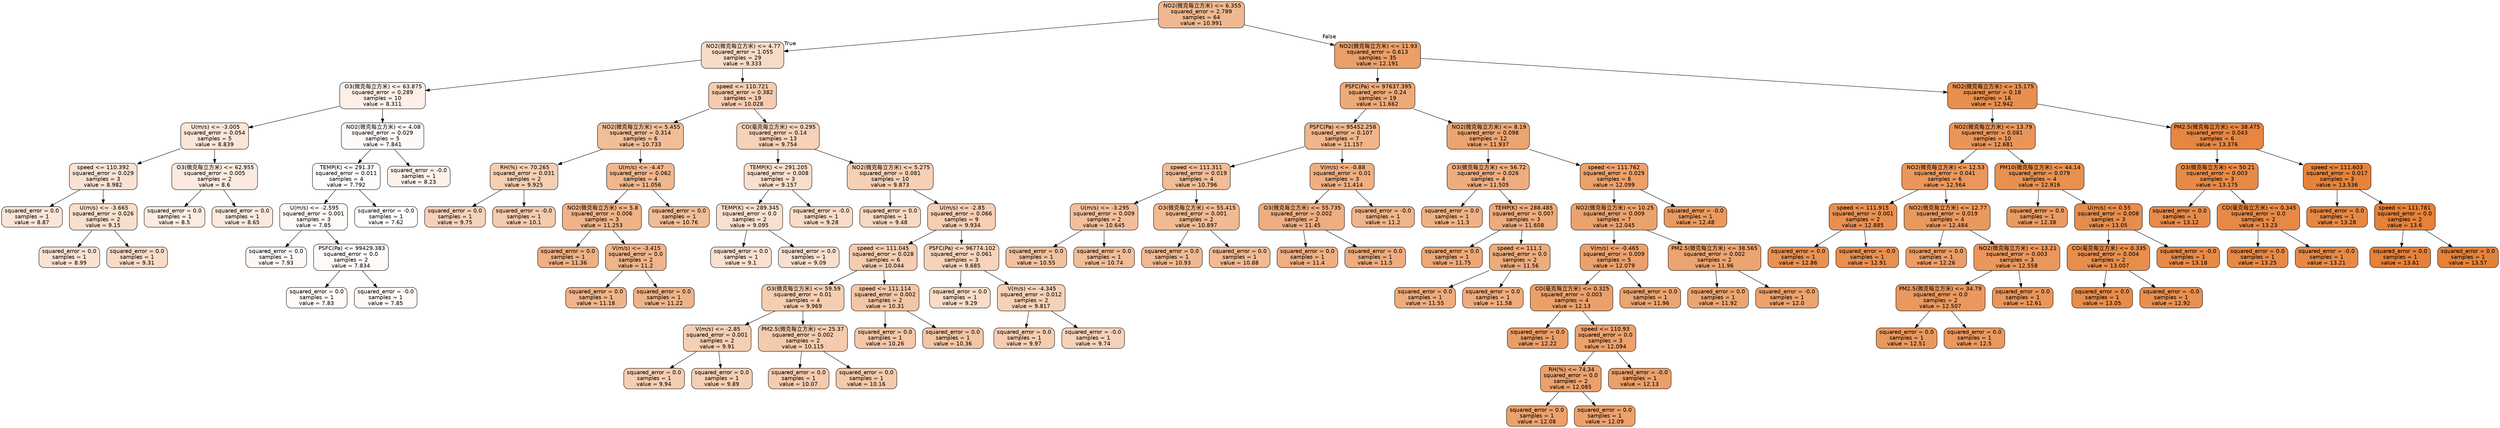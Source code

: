 digraph Tree {
node [shape=box, style="filled, rounded", color="black", fontname="helvetica"] ;
edge [fontname="helvetica"] ;
0 [label=" NO2(微克每立方米) <= 6.355\nsquared_error = 2.789\nsamples = 64\nvalue = 10.991", fillcolor="#f0b890"] ;
1 [label=" NO2(微克每立方米) <= 4.77\nsquared_error = 1.055\nsamples = 29\nvalue = 9.333", fillcolor="#f8dbc6"] ;
0 -> 1 [labeldistance=2.5, labelangle=45, headlabel="True"] ;
2 [label=" O3(微克每立方米) <= 63.875\nsquared_error = 0.289\nsamples = 10\nvalue = 8.311", fillcolor="#fcf0e8"] ;
1 -> 2 ;
3 [label=" U(m/s) <= -3.005\nsquared_error = 0.054\nsamples = 5\nvalue = 8.839", fillcolor="#fae5d7"] ;
2 -> 3 ;
4 [label="speed <= 110.392\nsquared_error = 0.029\nsamples = 3\nvalue = 8.982", fillcolor="#f9e2d2"] ;
3 -> 4 ;
5 [label="squared_error = 0.0\nsamples = 1\nvalue = 8.87", fillcolor="#fae5d6"] ;
4 -> 5 ;
6 [label=" U(m/s) <= -3.665\nsquared_error = 0.026\nsamples = 2\nvalue = 9.15", fillcolor="#f8dfcc"] ;
4 -> 6 ;
7 [label="squared_error = 0.0\nsamples = 1\nvalue = 8.99", fillcolor="#f9e2d2"] ;
6 -> 7 ;
8 [label="squared_error = 0.0\nsamples = 1\nvalue = 9.31", fillcolor="#f8dbc7"] ;
6 -> 8 ;
9 [label=" O3(微克每立方米) <= 62.955\nsquared_error = 0.005\nsamples = 2\nvalue = 8.6", fillcolor="#fbeadf"] ;
3 -> 9 ;
10 [label="squared_error = 0.0\nsamples = 1\nvalue = 8.5", fillcolor="#fbece2"] ;
9 -> 10 ;
11 [label="squared_error = 0.0\nsamples = 1\nvalue = 8.65", fillcolor="#fbe9dd"] ;
9 -> 11 ;
12 [label=" NO2(微克每立方米) <= 4.08\nsquared_error = 0.029\nsamples = 5\nvalue = 7.841", fillcolor="#fefaf8"] ;
2 -> 12 ;
13 [label=" TEMP(K) <= 291.37\nsquared_error = 0.011\nsamples = 4\nvalue = 7.792", fillcolor="#fefbf9"] ;
12 -> 13 ;
14 [label=" U(m/s) <= -2.595\nsquared_error = 0.001\nsamples = 3\nvalue = 7.85", fillcolor="#fefaf7"] ;
13 -> 14 ;
15 [label="squared_error = 0.0\nsamples = 1\nvalue = 7.93", fillcolor="#fef8f5"] ;
14 -> 15 ;
16 [label=" PSFC(Pa) <= 99429.383\nsquared_error = 0.0\nsamples = 2\nvalue = 7.834", fillcolor="#fefaf8"] ;
14 -> 16 ;
17 [label="squared_error = 0.0\nsamples = 1\nvalue = 7.83", fillcolor="#fefbf8"] ;
16 -> 17 ;
18 [label="squared_error = -0.0\nsamples = 1\nvalue = 7.85", fillcolor="#fefaf7"] ;
16 -> 18 ;
19 [label="squared_error = -0.0\nsamples = 1\nvalue = 7.62", fillcolor="#ffffff"] ;
13 -> 19 ;
20 [label="squared_error = -0.0\nsamples = 1\nvalue = 8.23", fillcolor="#fcf2eb"] ;
12 -> 20 ;
21 [label="speed <= 110.721\nsquared_error = 0.382\nsamples = 19\nvalue = 10.028", fillcolor="#f5ccaf"] ;
1 -> 21 ;
22 [label=" NO2(微克每立方米) <= 5.455\nsquared_error = 0.314\nsamples = 6\nvalue = 10.733", fillcolor="#f1be98"] ;
21 -> 22 ;
23 [label=" RH(%) <= 70.265\nsquared_error = 0.031\nsamples = 2\nvalue = 9.925", fillcolor="#f5cfb3"] ;
22 -> 23 ;
24 [label="squared_error = 0.0\nsamples = 1\nvalue = 9.75", fillcolor="#f6d2b9"] ;
23 -> 24 ;
25 [label="squared_error = -0.0\nsamples = 1\nvalue = 10.1", fillcolor="#f4cbad"] ;
23 -> 25 ;
26 [label=" U(m/s) <= -4.47\nsquared_error = 0.062\nsamples = 4\nvalue = 11.056", fillcolor="#f0b78d"] ;
22 -> 26 ;
27 [label=" NO2(微克每立方米) <= 5.8\nsquared_error = 0.006\nsamples = 3\nvalue = 11.253", fillcolor="#efb387"] ;
26 -> 27 ;
28 [label="squared_error = 0.0\nsamples = 1\nvalue = 11.36", fillcolor="#efb083"] ;
27 -> 28 ;
29 [label=" V(m/s) <= -3.415\nsquared_error = 0.0\nsamples = 2\nvalue = 11.2", fillcolor="#efb489"] ;
27 -> 29 ;
30 [label="squared_error = 0.0\nsamples = 1\nvalue = 11.18", fillcolor="#f0b489"] ;
29 -> 30 ;
31 [label="squared_error = 0.0\nsamples = 1\nvalue = 11.22", fillcolor="#efb388"] ;
29 -> 31 ;
32 [label="squared_error = 0.0\nsamples = 1\nvalue = 10.76", fillcolor="#f1bd97"] ;
26 -> 32 ;
33 [label=" CO(毫克每立方米) <= 0.295\nsquared_error = 0.14\nsamples = 13\nvalue = 9.754", fillcolor="#f6d2b8"] ;
21 -> 33 ;
34 [label=" TEMP(K) <= 291.205\nsquared_error = 0.008\nsamples = 3\nvalue = 9.157", fillcolor="#f8dfcc"] ;
33 -> 34 ;
35 [label=" TEMP(K) <= 289.345\nsquared_error = 0.0\nsamples = 2\nvalue = 9.095", fillcolor="#f9e0ce"] ;
34 -> 35 ;
36 [label="squared_error = 0.0\nsamples = 1\nvalue = 9.1", fillcolor="#f9e0ce"] ;
35 -> 36 ;
37 [label="squared_error = 0.0\nsamples = 1\nvalue = 9.09", fillcolor="#f9e0ce"] ;
35 -> 37 ;
38 [label="squared_error = -0.0\nsamples = 1\nvalue = 9.28", fillcolor="#f8dcc8"] ;
34 -> 38 ;
39 [label=" NO2(微克每立方米) <= 5.275\nsquared_error = 0.081\nsamples = 10\nvalue = 9.873", fillcolor="#f5d0b5"] ;
33 -> 39 ;
40 [label="squared_error = 0.0\nsamples = 1\nvalue = 9.48", fillcolor="#f7d8c2"] ;
39 -> 40 ;
41 [label=" U(m/s) <= -2.85\nsquared_error = 0.066\nsamples = 9\nvalue = 9.934", fillcolor="#f5ceb3"] ;
39 -> 41 ;
42 [label="speed <= 111.045\nsquared_error = 0.028\nsamples = 6\nvalue = 10.044", fillcolor="#f4ccaf"] ;
41 -> 42 ;
43 [label=" O3(微克每立方米) <= 59.59\nsquared_error = 0.01\nsamples = 4\nvalue = 9.969", fillcolor="#f5ceb1"] ;
42 -> 43 ;
44 [label=" V(m/s) <= -2.85\nsquared_error = 0.001\nsamples = 2\nvalue = 9.91", fillcolor="#f5cfb3"] ;
43 -> 44 ;
45 [label="squared_error = 0.0\nsamples = 1\nvalue = 9.94", fillcolor="#f5ceb2"] ;
44 -> 45 ;
46 [label="squared_error = 0.0\nsamples = 1\nvalue = 9.89", fillcolor="#f5cfb4"] ;
44 -> 46 ;
47 [label="PM2.5(微克每立方米) <= 25.37\nsquared_error = 0.002\nsamples = 2\nvalue = 10.115", fillcolor="#f4cbad"] ;
43 -> 47 ;
48 [label="squared_error = 0.0\nsamples = 1\nvalue = 10.07", fillcolor="#f4cbae"] ;
47 -> 48 ;
49 [label="squared_error = 0.0\nsamples = 1\nvalue = 10.16", fillcolor="#f4caab"] ;
47 -> 49 ;
50 [label="speed <= 111.114\nsquared_error = 0.002\nsamples = 2\nvalue = 10.31", fillcolor="#f3c6a6"] ;
42 -> 50 ;
51 [label="squared_error = 0.0\nsamples = 1\nvalue = 10.26", fillcolor="#f4c7a8"] ;
50 -> 51 ;
52 [label="squared_error = 0.0\nsamples = 1\nvalue = 10.36", fillcolor="#f3c5a4"] ;
50 -> 52 ;
53 [label=" PSFC(Pa) <= 96774.102\nsquared_error = 0.061\nsamples = 3\nvalue = 9.685", fillcolor="#f6d4bb"] ;
41 -> 53 ;
54 [label="squared_error = 0.0\nsamples = 1\nvalue = 9.29", fillcolor="#f8dcc8"] ;
53 -> 54 ;
55 [label=" V(m/s) <= -4.345\nsquared_error = 0.012\nsamples = 2\nvalue = 9.817", fillcolor="#f5d1b6"] ;
53 -> 55 ;
56 [label="squared_error = 0.0\nsamples = 1\nvalue = 9.97", fillcolor="#f5ceb1"] ;
55 -> 56 ;
57 [label="squared_error = -0.0\nsamples = 1\nvalue = 9.74", fillcolor="#f6d2b9"] ;
55 -> 57 ;
58 [label=" NO2(微克每立方米) <= 11.93\nsquared_error = 0.613\nsamples = 35\nvalue = 12.191", fillcolor="#eb9f68"] ;
0 -> 58 [labeldistance=2.5, labelangle=-45, headlabel="False"] ;
59 [label=" PSFC(Pa) <= 97637.395\nsquared_error = 0.24\nsamples = 19\nvalue = 11.662", fillcolor="#edaa79"] ;
58 -> 59 ;
60 [label=" PSFC(Pa) <= 95452.258\nsquared_error = 0.107\nsamples = 7\nvalue = 11.157", fillcolor="#f0b58a"] ;
59 -> 60 ;
61 [label="speed <= 111.311\nsquared_error = 0.019\nsamples = 4\nvalue = 10.796", fillcolor="#f1bc96"] ;
60 -> 61 ;
62 [label=" U(m/s) <= -3.295\nsquared_error = 0.009\nsamples = 2\nvalue = 10.645", fillcolor="#f2bf9b"] ;
61 -> 62 ;
63 [label="squared_error = 0.0\nsamples = 1\nvalue = 10.55", fillcolor="#f2c19e"] ;
62 -> 63 ;
64 [label="squared_error = 0.0\nsamples = 1\nvalue = 10.74", fillcolor="#f1bd98"] ;
62 -> 64 ;
65 [label=" O3(微克每立方米) <= 55.415\nsquared_error = 0.001\nsamples = 2\nvalue = 10.897", fillcolor="#f1ba93"] ;
61 -> 65 ;
66 [label="squared_error = 0.0\nsamples = 1\nvalue = 10.93", fillcolor="#f1b992"] ;
65 -> 66 ;
67 [label="squared_error = 0.0\nsamples = 1\nvalue = 10.88", fillcolor="#f1ba93"] ;
65 -> 67 ;
68 [label=" V(m/s) <= -0.88\nsquared_error = 0.01\nsamples = 3\nvalue = 11.414", fillcolor="#efaf82"] ;
60 -> 68 ;
69 [label=" O3(微克每立方米) <= 55.735\nsquared_error = 0.002\nsamples = 2\nvalue = 11.45", fillcolor="#eeae80"] ;
68 -> 69 ;
70 [label="squared_error = 0.0\nsamples = 1\nvalue = 11.4", fillcolor="#efaf82"] ;
69 -> 70 ;
71 [label="squared_error = 0.0\nsamples = 1\nvalue = 11.5", fillcolor="#eead7f"] ;
69 -> 71 ;
72 [label="squared_error = -0.0\nsamples = 1\nvalue = 11.2", fillcolor="#efb489"] ;
68 -> 72 ;
73 [label=" NO2(微克每立方米) <= 8.19\nsquared_error = 0.098\nsamples = 12\nvalue = 11.937", fillcolor="#eca470"] ;
59 -> 73 ;
74 [label=" O3(微克每立方米) <= 56.72\nsquared_error = 0.026\nsamples = 4\nvalue = 11.505", fillcolor="#eead7f"] ;
73 -> 74 ;
75 [label="squared_error = 0.0\nsamples = 1\nvalue = 11.3", fillcolor="#efb285"] ;
74 -> 75 ;
76 [label=" TEMP(K) <= 288.485\nsquared_error = 0.007\nsamples = 3\nvalue = 11.608", fillcolor="#eeab7b"] ;
74 -> 76 ;
77 [label="squared_error = 0.0\nsamples = 1\nvalue = 11.75", fillcolor="#eda876"] ;
76 -> 77 ;
78 [label="speed <= 111.1\nsquared_error = 0.0\nsamples = 2\nvalue = 11.56", fillcolor="#eeac7d"] ;
76 -> 78 ;
79 [label="squared_error = 0.0\nsamples = 1\nvalue = 11.55", fillcolor="#eeac7d"] ;
78 -> 79 ;
80 [label="squared_error = 0.0\nsamples = 1\nvalue = 11.58", fillcolor="#eeac7c"] ;
78 -> 80 ;
81 [label="speed <= 111.762\nsquared_error = 0.029\nsamples = 8\nvalue = 12.099", fillcolor="#eca16b"] ;
73 -> 81 ;
82 [label=" NO2(微克每立方米) <= 10.25\nsquared_error = 0.009\nsamples = 7\nvalue = 12.045", fillcolor="#eca26d"] ;
81 -> 82 ;
83 [label=" V(m/s) <= -0.465\nsquared_error = 0.009\nsamples = 5\nvalue = 12.079", fillcolor="#eca16c"] ;
82 -> 83 ;
84 [label=" CO(毫克每立方米) <= 0.325\nsquared_error = 0.003\nsamples = 4\nvalue = 12.13", fillcolor="#eba06a"] ;
83 -> 84 ;
85 [label="squared_error = 0.0\nsamples = 1\nvalue = 12.22", fillcolor="#eb9e67"] ;
84 -> 85 ;
86 [label="speed <= 110.93\nsquared_error = 0.0\nsamples = 3\nvalue = 12.094", fillcolor="#eca16b"] ;
84 -> 86 ;
87 [label=" RH(%) <= 74.34\nsquared_error = 0.0\nsamples = 2\nvalue = 12.085", fillcolor="#eca16b"] ;
86 -> 87 ;
88 [label="squared_error = 0.0\nsamples = 1\nvalue = 12.08", fillcolor="#eca16c"] ;
87 -> 88 ;
89 [label="squared_error = 0.0\nsamples = 1\nvalue = 12.09", fillcolor="#eca16b"] ;
87 -> 89 ;
90 [label="squared_error = -0.0\nsamples = 1\nvalue = 12.13", fillcolor="#eba06a"] ;
86 -> 90 ;
91 [label="squared_error = 0.0\nsamples = 1\nvalue = 11.96", fillcolor="#eca470"] ;
83 -> 91 ;
92 [label="PM2.5(微克每立方米) <= 38.565\nsquared_error = 0.002\nsamples = 2\nvalue = 11.96", fillcolor="#eca470"] ;
82 -> 92 ;
93 [label="squared_error = 0.0\nsamples = 1\nvalue = 11.92", fillcolor="#eca571"] ;
92 -> 93 ;
94 [label="squared_error = -0.0\nsamples = 1\nvalue = 12.0", fillcolor="#eca36e"] ;
92 -> 94 ;
95 [label="squared_error = -0.0\nsamples = 1\nvalue = 12.48", fillcolor="#ea995e"] ;
81 -> 95 ;
96 [label=" NO2(微克每立方米) <= 15.175\nsquared_error = 0.18\nsamples = 16\nvalue = 12.942", fillcolor="#e88f4f"] ;
58 -> 96 ;
97 [label=" NO2(微克每立方米) <= 13.79\nsquared_error = 0.081\nsamples = 10\nvalue = 12.681", fillcolor="#e99558"] ;
96 -> 97 ;
98 [label=" NO2(微克每立方米) <= 12.53\nsquared_error = 0.041\nsamples = 6\nvalue = 12.564", fillcolor="#ea975c"] ;
97 -> 98 ;
99 [label="speed <= 111.915\nsquared_error = 0.001\nsamples = 2\nvalue = 12.885", fillcolor="#e89051"] ;
98 -> 99 ;
100 [label="squared_error = 0.0\nsamples = 1\nvalue = 12.86", fillcolor="#e89152"] ;
99 -> 100 ;
101 [label="squared_error = -0.0\nsamples = 1\nvalue = 12.91", fillcolor="#e89050"] ;
99 -> 101 ;
102 [label=" NO2(微克每立方米) <= 12.77\nsquared_error = 0.019\nsamples = 4\nvalue = 12.484", fillcolor="#ea995e"] ;
98 -> 102 ;
103 [label="squared_error = 0.0\nsamples = 1\nvalue = 12.26", fillcolor="#eb9d66"] ;
102 -> 103 ;
104 [label=" NO2(微克每立方米) <= 13.21\nsquared_error = 0.003\nsamples = 3\nvalue = 12.558", fillcolor="#ea975c"] ;
102 -> 104 ;
105 [label="PM2.5(微克每立方米) <= 34.79\nsquared_error = 0.0\nsamples = 2\nvalue = 12.507", fillcolor="#ea985d"] ;
104 -> 105 ;
106 [label="squared_error = 0.0\nsamples = 1\nvalue = 12.51", fillcolor="#ea985d"] ;
105 -> 106 ;
107 [label="squared_error = 0.0\nsamples = 1\nvalue = 12.5", fillcolor="#ea985e"] ;
105 -> 107 ;
108 [label="squared_error = 0.0\nsamples = 1\nvalue = 12.61", fillcolor="#e9965a"] ;
104 -> 108 ;
109 [label=" PM10(微克每立方米) <= 44.14\nsquared_error = 0.079\nsamples = 4\nvalue = 12.916", fillcolor="#e89050"] ;
97 -> 109 ;
110 [label="squared_error = 0.0\nsamples = 1\nvalue = 12.38", fillcolor="#ea9b62"] ;
109 -> 110 ;
111 [label=" U(m/s) <= 0.55\nsquared_error = 0.008\nsamples = 3\nvalue = 13.05", fillcolor="#e78d4c"] ;
109 -> 111 ;
112 [label=" CO(毫克每立方米) <= 0.335\nsquared_error = 0.004\nsamples = 2\nvalue = 13.007", fillcolor="#e88e4d"] ;
111 -> 112 ;
113 [label="squared_error = 0.0\nsamples = 1\nvalue = 13.05", fillcolor="#e78d4c"] ;
112 -> 113 ;
114 [label="squared_error = -0.0\nsamples = 1\nvalue = 12.92", fillcolor="#e89050"] ;
112 -> 114 ;
115 [label="squared_error = -0.0\nsamples = 1\nvalue = 13.18", fillcolor="#e78a47"] ;
111 -> 115 ;
116 [label="PM2.5(微克每立方米) <= 38.475\nsquared_error = 0.043\nsamples = 6\nvalue = 13.376", fillcolor="#e68641"] ;
96 -> 116 ;
117 [label=" O3(微克每立方米) <= 50.21\nsquared_error = 0.003\nsamples = 3\nvalue = 13.175", fillcolor="#e78a47"] ;
116 -> 117 ;
118 [label="squared_error = 0.0\nsamples = 1\nvalue = 13.12", fillcolor="#e78b49"] ;
117 -> 118 ;
119 [label=" CO(毫克每立方米) <= 0.345\nsquared_error = 0.0\nsamples = 2\nvalue = 13.23", fillcolor="#e78946"] ;
117 -> 119 ;
120 [label="squared_error = 0.0\nsamples = 1\nvalue = 13.25", fillcolor="#e78945"] ;
119 -> 120 ;
121 [label="squared_error = -0.0\nsamples = 1\nvalue = 13.21", fillcolor="#e78946"] ;
119 -> 121 ;
122 [label="speed <= 111.603\nsquared_error = 0.017\nsamples = 3\nvalue = 13.536", fillcolor="#e5833b"] ;
116 -> 122 ;
123 [label="squared_error = 0.0\nsamples = 1\nvalue = 13.28", fillcolor="#e68844"] ;
122 -> 123 ;
124 [label="speed <= 111.781\nsquared_error = 0.0\nsamples = 2\nvalue = 13.6", fillcolor="#e58139"] ;
122 -> 124 ;
125 [label="squared_error = 0.0\nsamples = 1\nvalue = 13.61", fillcolor="#e58139"] ;
124 -> 125 ;
126 [label="squared_error = 0.0\nsamples = 1\nvalue = 13.57", fillcolor="#e5823a"] ;
124 -> 126 ;
}